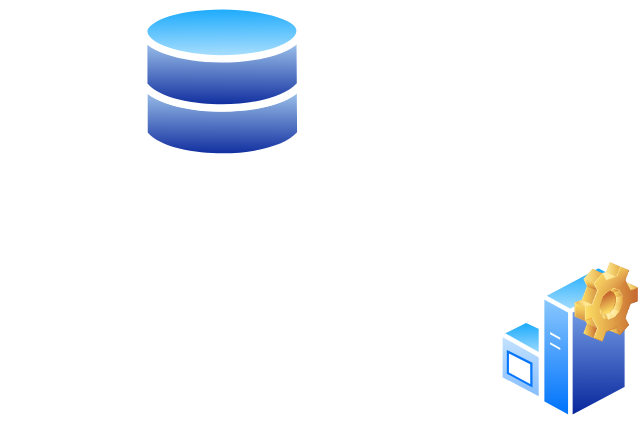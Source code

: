 <mxfile version="26.2.2">
  <diagram name="Página-1" id="CDPxZ2y2oRvM8uiszXN1">
    <mxGraphModel dx="1020" dy="635" grid="1" gridSize="10" guides="1" tooltips="1" connect="1" arrows="1" fold="1" page="1" pageScale="1" pageWidth="827" pageHeight="1169" math="0" shadow="0">
      <root>
        <mxCell id="0" />
        <mxCell id="1" parent="0" />
        <mxCell id="eul3kOhSNh3tley34Y3X-3" value="" style="group;movable=0;resizable=0;rotatable=0;deletable=0;editable=0;locked=1;connectable=0;" parent="1" vertex="1" connectable="0">
          <mxGeometry x="130" y="160" width="90" height="100" as="geometry" />
        </mxCell>
        <mxCell id="eul3kOhSNh3tley34Y3X-5" value="" style="image;aspect=fixed;perimeter=ellipsePerimeter;html=1;align=center;shadow=0;dashed=0;spacingTop=3;image=img/lib/active_directory/databases.svg;" parent="1" vertex="1">
          <mxGeometry x="200" y="119.4" width="82.24" height="80.6" as="geometry" />
        </mxCell>
        <mxCell id="eul3kOhSNh3tley34Y3X-7" value="" style="group" parent="1" vertex="1" connectable="0">
          <mxGeometry x="379" y="250" width="70" height="80" as="geometry" />
        </mxCell>
        <mxCell id="eul3kOhSNh3tley34Y3X-4" value="" style="image;aspect=fixed;perimeter=ellipsePerimeter;html=1;align=center;shadow=0;dashed=0;spacingTop=3;image=img/lib/active_directory/windows_server.svg;" parent="eul3kOhSNh3tley34Y3X-7" vertex="1">
          <mxGeometry width="65.6" height="80" as="geometry" />
        </mxCell>
        <mxCell id="eul3kOhSNh3tley34Y3X-6" value="" style="shape=image;html=1;verticalLabelPosition=bottom;verticalAlign=top;imageAspect=0;image=img/clipart/Gear_128x128.png" parent="eul3kOhSNh3tley34Y3X-7" vertex="1">
          <mxGeometry x="38.182" width="31.818" height="40" as="geometry" />
        </mxCell>
      </root>
    </mxGraphModel>
  </diagram>
</mxfile>
